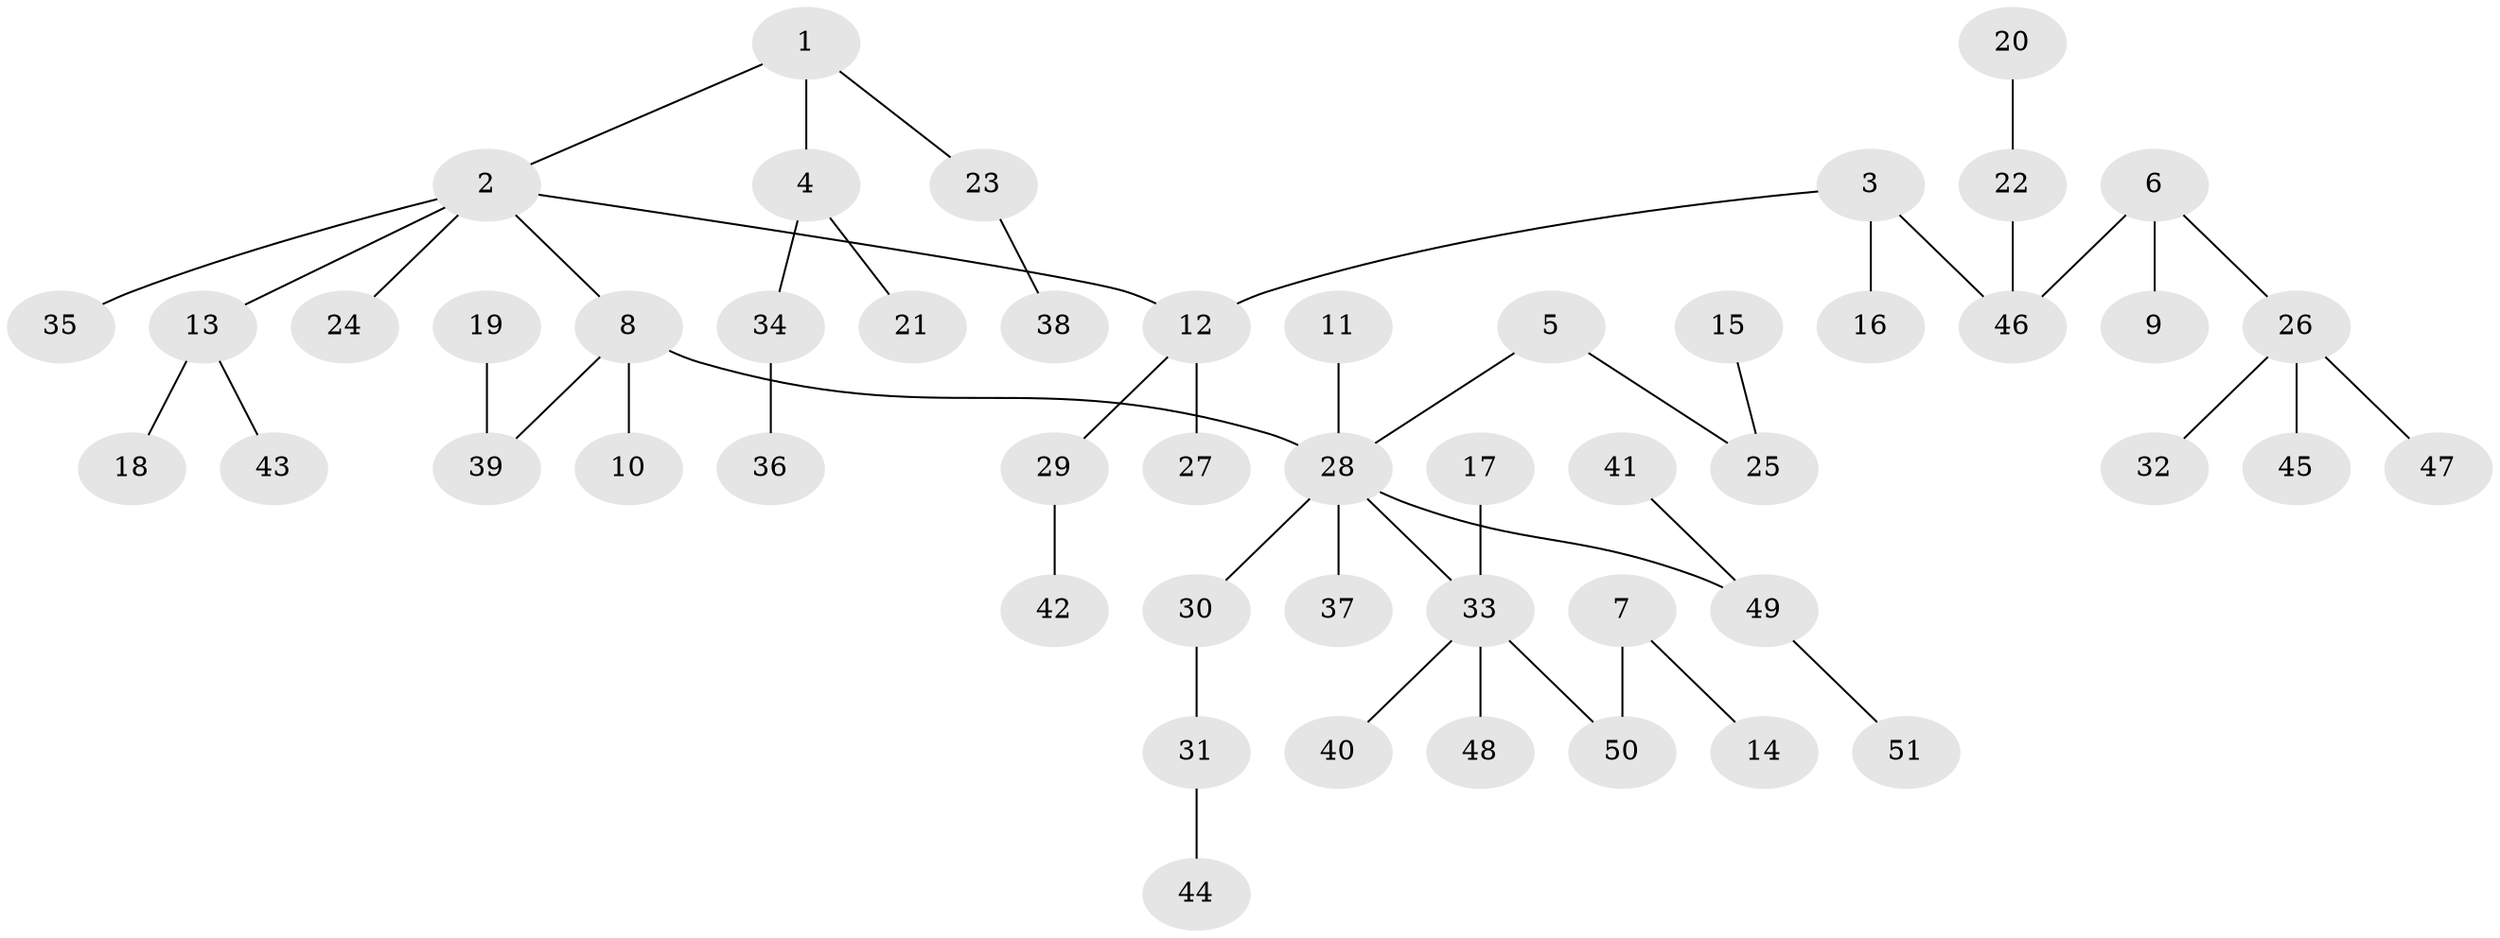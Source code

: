 // original degree distribution, {6: 0.019801980198019802, 5: 0.019801980198019802, 8: 0.009900990099009901, 3: 0.1485148514851485, 2: 0.31683168316831684, 4: 0.039603960396039604, 1: 0.44554455445544555}
// Generated by graph-tools (version 1.1) at 2025/50/03/09/25 03:50:18]
// undirected, 51 vertices, 50 edges
graph export_dot {
graph [start="1"]
  node [color=gray90,style=filled];
  1;
  2;
  3;
  4;
  5;
  6;
  7;
  8;
  9;
  10;
  11;
  12;
  13;
  14;
  15;
  16;
  17;
  18;
  19;
  20;
  21;
  22;
  23;
  24;
  25;
  26;
  27;
  28;
  29;
  30;
  31;
  32;
  33;
  34;
  35;
  36;
  37;
  38;
  39;
  40;
  41;
  42;
  43;
  44;
  45;
  46;
  47;
  48;
  49;
  50;
  51;
  1 -- 2 [weight=1.0];
  1 -- 4 [weight=1.0];
  1 -- 23 [weight=1.0];
  2 -- 8 [weight=1.0];
  2 -- 12 [weight=1.0];
  2 -- 13 [weight=1.0];
  2 -- 24 [weight=1.0];
  2 -- 35 [weight=1.0];
  3 -- 12 [weight=1.0];
  3 -- 16 [weight=1.0];
  3 -- 46 [weight=1.0];
  4 -- 21 [weight=1.0];
  4 -- 34 [weight=1.0];
  5 -- 25 [weight=1.0];
  5 -- 28 [weight=1.0];
  6 -- 9 [weight=1.0];
  6 -- 26 [weight=1.0];
  6 -- 46 [weight=1.0];
  7 -- 14 [weight=1.0];
  7 -- 50 [weight=1.0];
  8 -- 10 [weight=1.0];
  8 -- 28 [weight=1.0];
  8 -- 39 [weight=1.0];
  11 -- 28 [weight=1.0];
  12 -- 27 [weight=1.0];
  12 -- 29 [weight=1.0];
  13 -- 18 [weight=1.0];
  13 -- 43 [weight=1.0];
  15 -- 25 [weight=1.0];
  17 -- 33 [weight=1.0];
  19 -- 39 [weight=1.0];
  20 -- 22 [weight=1.0];
  22 -- 46 [weight=1.0];
  23 -- 38 [weight=1.0];
  26 -- 32 [weight=1.0];
  26 -- 45 [weight=1.0];
  26 -- 47 [weight=1.0];
  28 -- 30 [weight=1.0];
  28 -- 33 [weight=1.0];
  28 -- 37 [weight=1.0];
  28 -- 49 [weight=1.0];
  29 -- 42 [weight=1.0];
  30 -- 31 [weight=1.0];
  31 -- 44 [weight=1.0];
  33 -- 40 [weight=1.0];
  33 -- 48 [weight=1.0];
  33 -- 50 [weight=1.0];
  34 -- 36 [weight=1.0];
  41 -- 49 [weight=1.0];
  49 -- 51 [weight=1.0];
}
